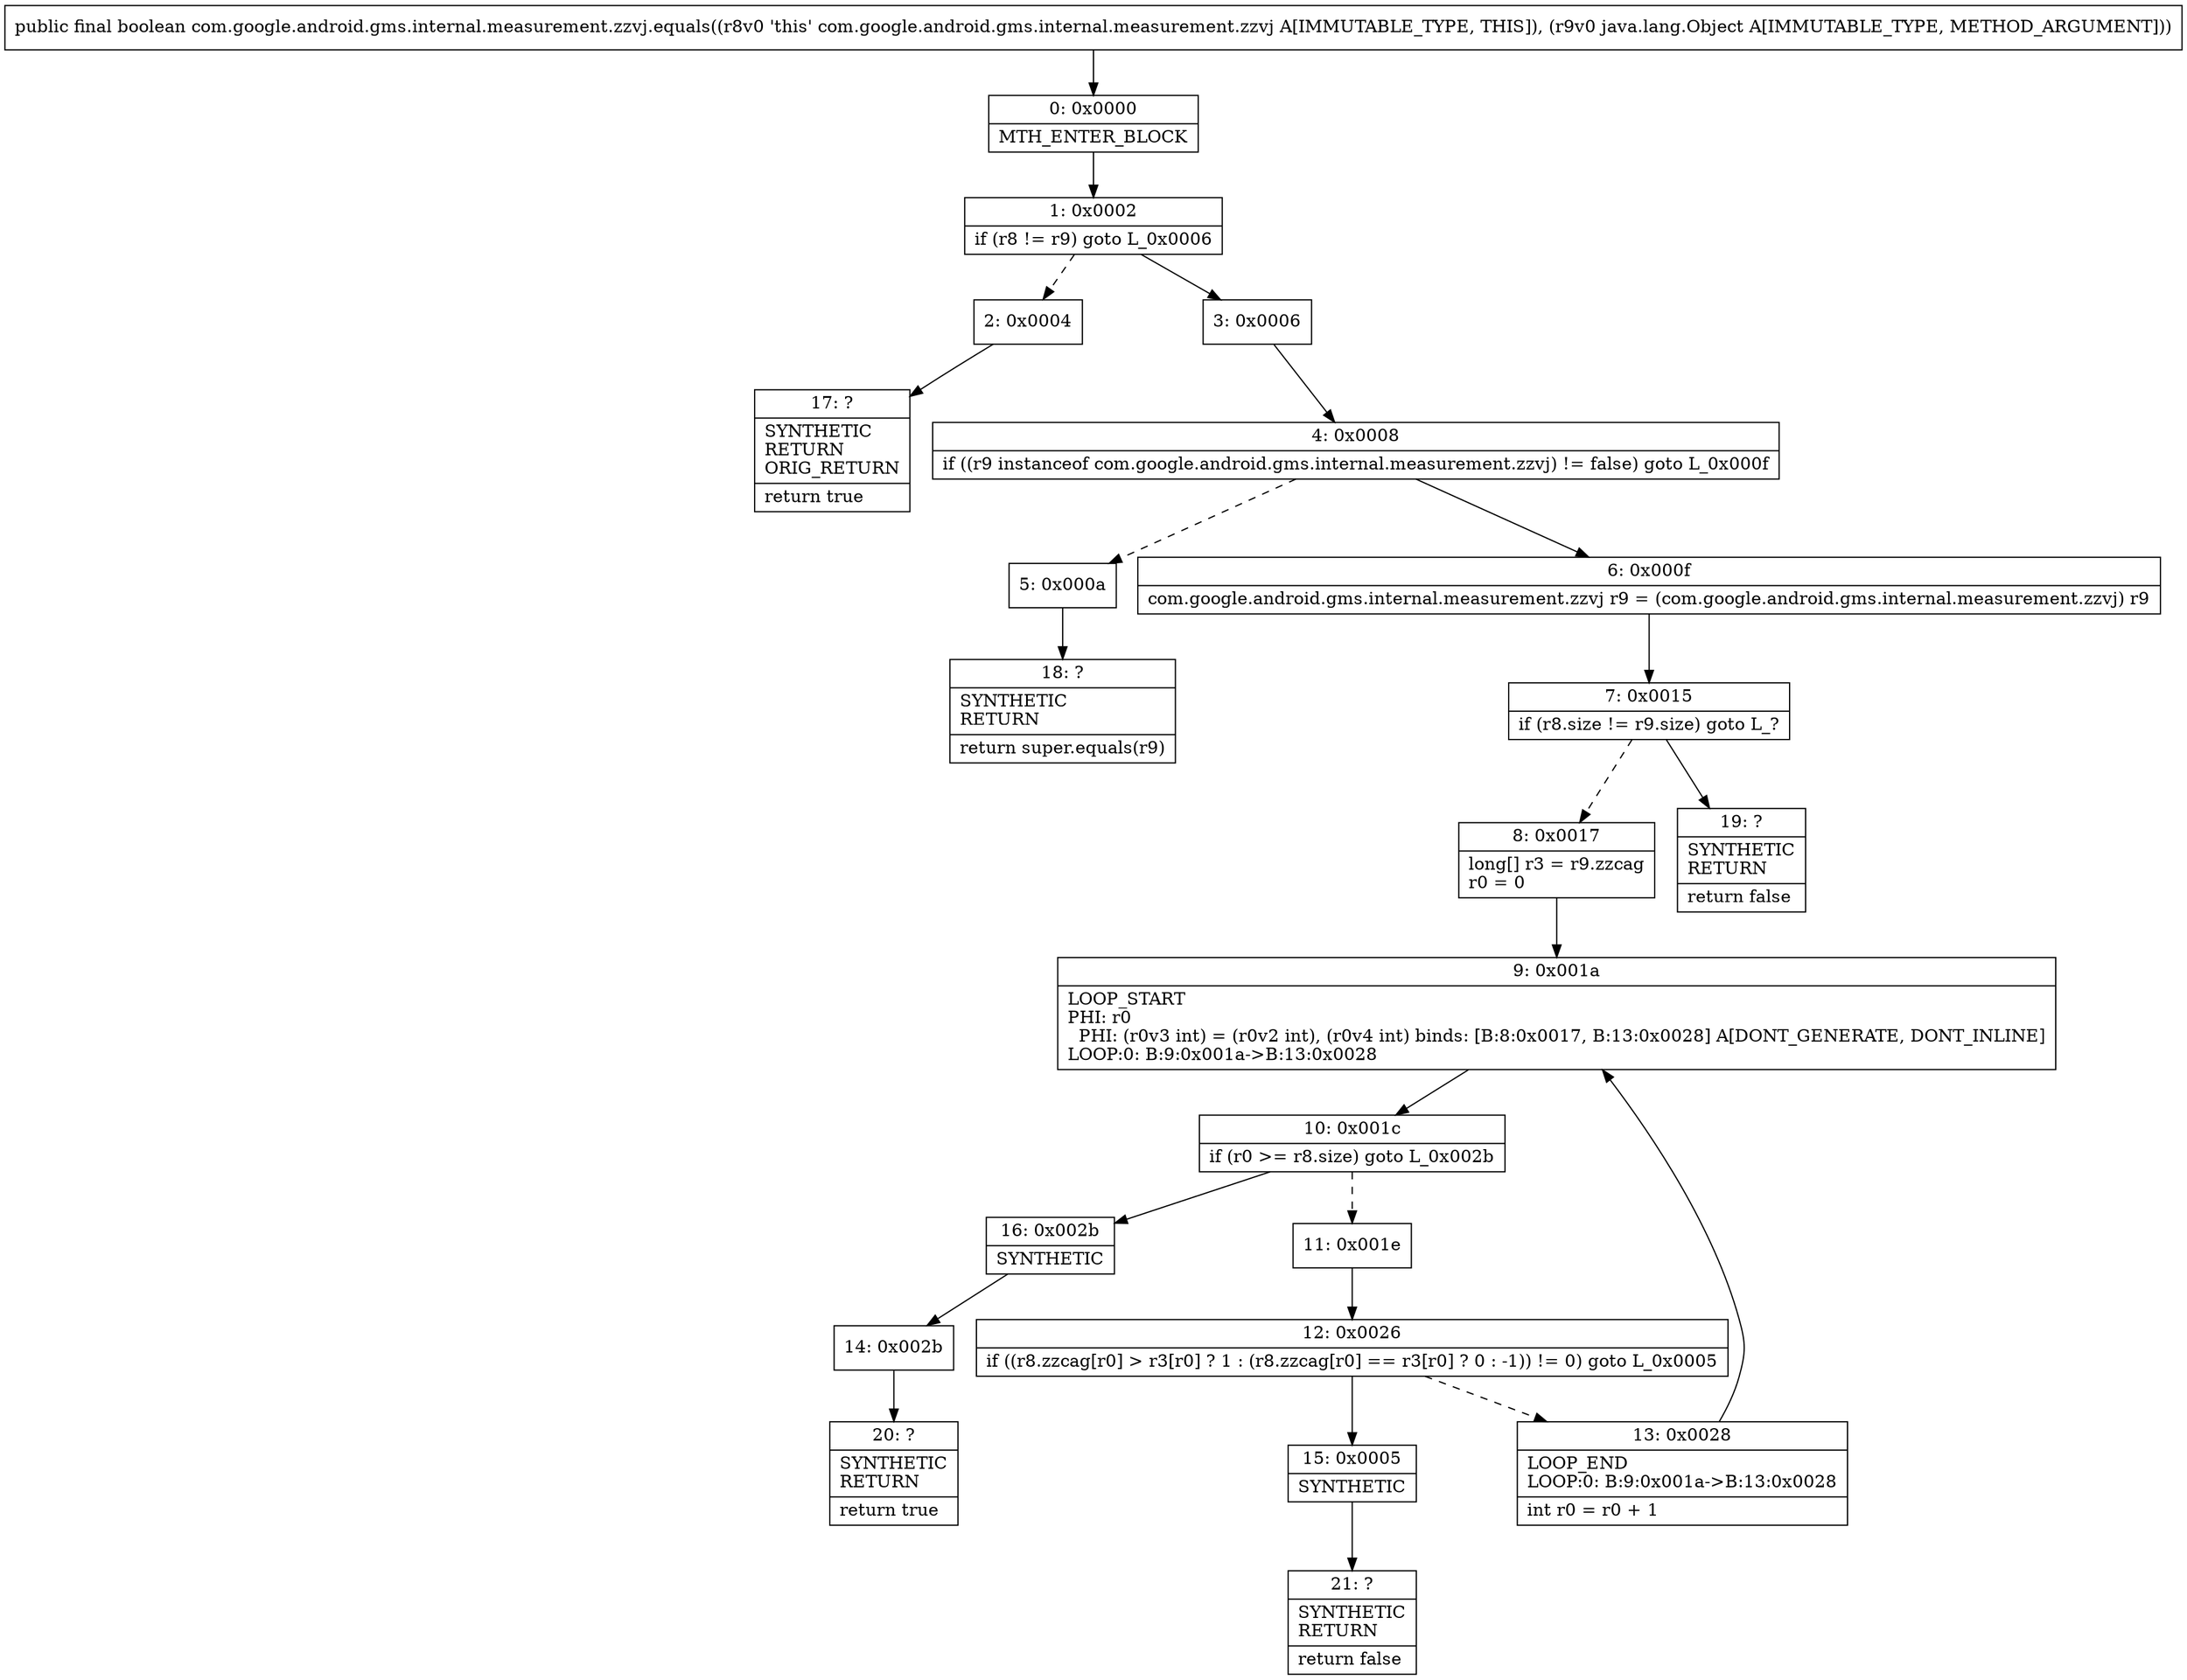 digraph "CFG forcom.google.android.gms.internal.measurement.zzvj.equals(Ljava\/lang\/Object;)Z" {
Node_0 [shape=record,label="{0\:\ 0x0000|MTH_ENTER_BLOCK\l}"];
Node_1 [shape=record,label="{1\:\ 0x0002|if (r8 != r9) goto L_0x0006\l}"];
Node_2 [shape=record,label="{2\:\ 0x0004}"];
Node_3 [shape=record,label="{3\:\ 0x0006}"];
Node_4 [shape=record,label="{4\:\ 0x0008|if ((r9 instanceof com.google.android.gms.internal.measurement.zzvj) != false) goto L_0x000f\l}"];
Node_5 [shape=record,label="{5\:\ 0x000a}"];
Node_6 [shape=record,label="{6\:\ 0x000f|com.google.android.gms.internal.measurement.zzvj r9 = (com.google.android.gms.internal.measurement.zzvj) r9\l}"];
Node_7 [shape=record,label="{7\:\ 0x0015|if (r8.size != r9.size) goto L_?\l}"];
Node_8 [shape=record,label="{8\:\ 0x0017|long[] r3 = r9.zzcag\lr0 = 0\l}"];
Node_9 [shape=record,label="{9\:\ 0x001a|LOOP_START\lPHI: r0 \l  PHI: (r0v3 int) = (r0v2 int), (r0v4 int) binds: [B:8:0x0017, B:13:0x0028] A[DONT_GENERATE, DONT_INLINE]\lLOOP:0: B:9:0x001a\-\>B:13:0x0028\l}"];
Node_10 [shape=record,label="{10\:\ 0x001c|if (r0 \>= r8.size) goto L_0x002b\l}"];
Node_11 [shape=record,label="{11\:\ 0x001e}"];
Node_12 [shape=record,label="{12\:\ 0x0026|if ((r8.zzcag[r0] \> r3[r0] ? 1 : (r8.zzcag[r0] == r3[r0] ? 0 : \-1)) != 0) goto L_0x0005\l}"];
Node_13 [shape=record,label="{13\:\ 0x0028|LOOP_END\lLOOP:0: B:9:0x001a\-\>B:13:0x0028\l|int r0 = r0 + 1\l}"];
Node_14 [shape=record,label="{14\:\ 0x002b}"];
Node_15 [shape=record,label="{15\:\ 0x0005|SYNTHETIC\l}"];
Node_16 [shape=record,label="{16\:\ 0x002b|SYNTHETIC\l}"];
Node_17 [shape=record,label="{17\:\ ?|SYNTHETIC\lRETURN\lORIG_RETURN\l|return true\l}"];
Node_18 [shape=record,label="{18\:\ ?|SYNTHETIC\lRETURN\l|return super.equals(r9)\l}"];
Node_19 [shape=record,label="{19\:\ ?|SYNTHETIC\lRETURN\l|return false\l}"];
Node_20 [shape=record,label="{20\:\ ?|SYNTHETIC\lRETURN\l|return true\l}"];
Node_21 [shape=record,label="{21\:\ ?|SYNTHETIC\lRETURN\l|return false\l}"];
MethodNode[shape=record,label="{public final boolean com.google.android.gms.internal.measurement.zzvj.equals((r8v0 'this' com.google.android.gms.internal.measurement.zzvj A[IMMUTABLE_TYPE, THIS]), (r9v0 java.lang.Object A[IMMUTABLE_TYPE, METHOD_ARGUMENT])) }"];
MethodNode -> Node_0;
Node_0 -> Node_1;
Node_1 -> Node_2[style=dashed];
Node_1 -> Node_3;
Node_2 -> Node_17;
Node_3 -> Node_4;
Node_4 -> Node_5[style=dashed];
Node_4 -> Node_6;
Node_5 -> Node_18;
Node_6 -> Node_7;
Node_7 -> Node_8[style=dashed];
Node_7 -> Node_19;
Node_8 -> Node_9;
Node_9 -> Node_10;
Node_10 -> Node_11[style=dashed];
Node_10 -> Node_16;
Node_11 -> Node_12;
Node_12 -> Node_13[style=dashed];
Node_12 -> Node_15;
Node_13 -> Node_9;
Node_14 -> Node_20;
Node_15 -> Node_21;
Node_16 -> Node_14;
}

